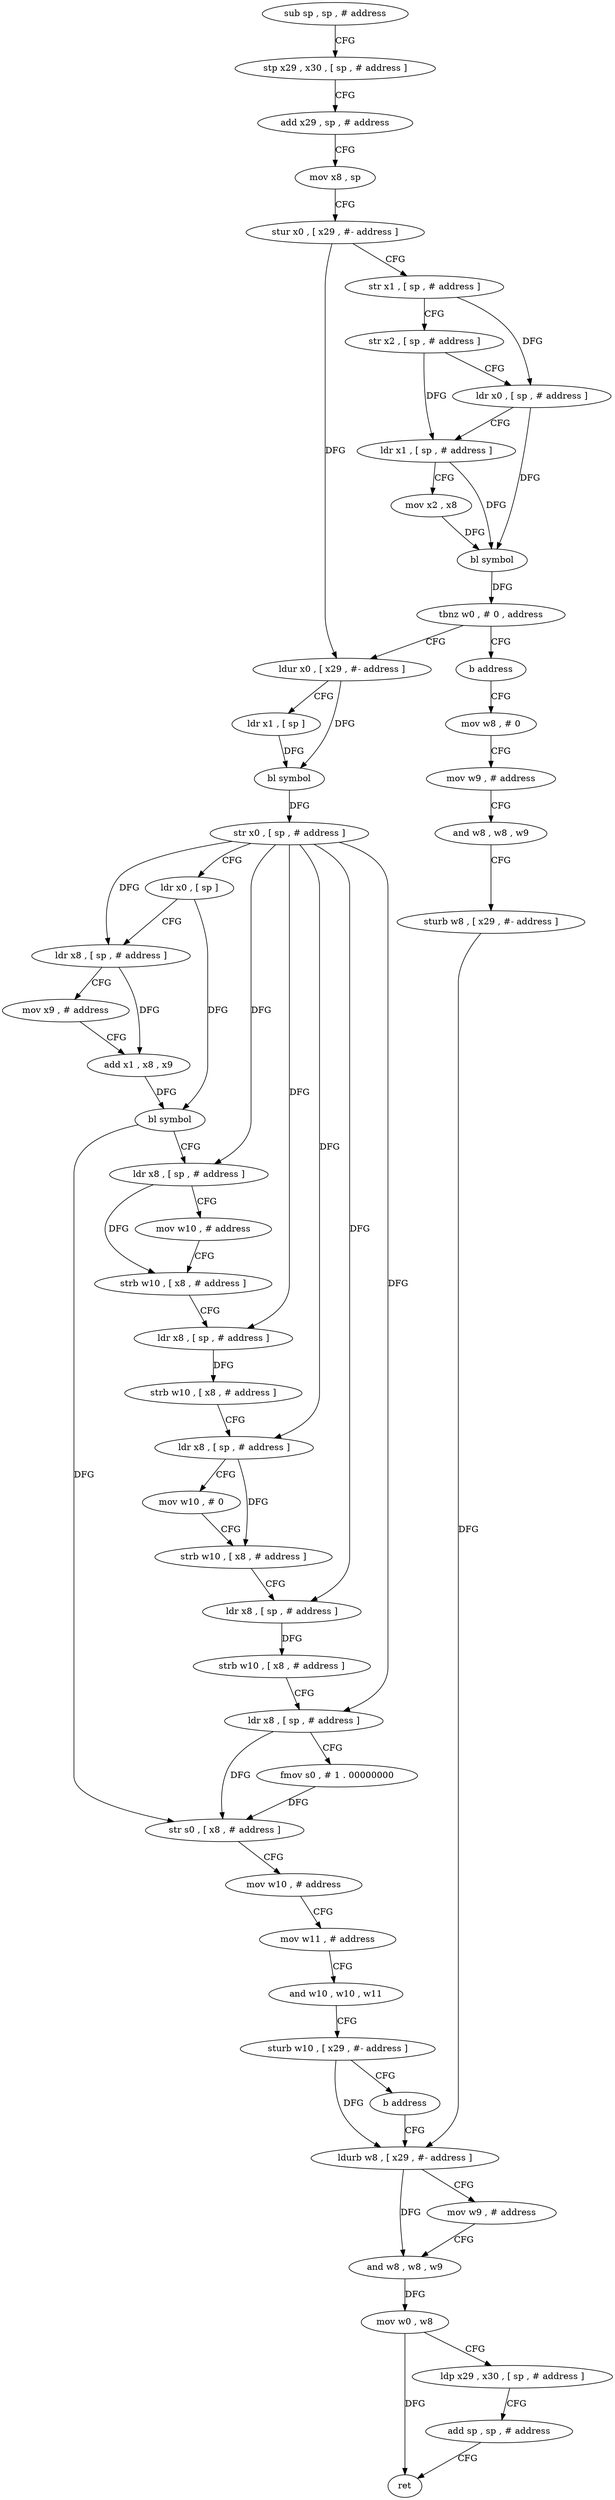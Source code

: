 digraph "func" {
"4274156" [label = "sub sp , sp , # address" ]
"4274160" [label = "stp x29 , x30 , [ sp , # address ]" ]
"4274164" [label = "add x29 , sp , # address" ]
"4274168" [label = "mov x8 , sp" ]
"4274172" [label = "stur x0 , [ x29 , #- address ]" ]
"4274176" [label = "str x1 , [ sp , # address ]" ]
"4274180" [label = "str x2 , [ sp , # address ]" ]
"4274184" [label = "ldr x0 , [ sp , # address ]" ]
"4274188" [label = "ldr x1 , [ sp , # address ]" ]
"4274192" [label = "mov x2 , x8" ]
"4274196" [label = "bl symbol" ]
"4274200" [label = "tbnz w0 , # 0 , address" ]
"4274208" [label = "ldur x0 , [ x29 , #- address ]" ]
"4274204" [label = "b address" ]
"4274212" [label = "ldr x1 , [ sp ]" ]
"4274216" [label = "bl symbol" ]
"4274220" [label = "str x0 , [ sp , # address ]" ]
"4274224" [label = "ldr x0 , [ sp ]" ]
"4274228" [label = "ldr x8 , [ sp , # address ]" ]
"4274232" [label = "mov x9 , # address" ]
"4274236" [label = "add x1 , x8 , x9" ]
"4274240" [label = "bl symbol" ]
"4274244" [label = "ldr x8 , [ sp , # address ]" ]
"4274248" [label = "mov w10 , # address" ]
"4274252" [label = "strb w10 , [ x8 , # address ]" ]
"4274256" [label = "ldr x8 , [ sp , # address ]" ]
"4274260" [label = "strb w10 , [ x8 , # address ]" ]
"4274264" [label = "ldr x8 , [ sp , # address ]" ]
"4274268" [label = "mov w10 , # 0" ]
"4274272" [label = "strb w10 , [ x8 , # address ]" ]
"4274276" [label = "ldr x8 , [ sp , # address ]" ]
"4274280" [label = "strb w10 , [ x8 , # address ]" ]
"4274284" [label = "ldr x8 , [ sp , # address ]" ]
"4274288" [label = "fmov s0 , # 1 . 00000000" ]
"4274292" [label = "str s0 , [ x8 , # address ]" ]
"4274296" [label = "mov w10 , # address" ]
"4274300" [label = "mov w11 , # address" ]
"4274304" [label = "and w10 , w10 , w11" ]
"4274308" [label = "sturb w10 , [ x29 , #- address ]" ]
"4274312" [label = "b address" ]
"4274332" [label = "ldurb w8 , [ x29 , #- address ]" ]
"4274316" [label = "mov w8 , # 0" ]
"4274336" [label = "mov w9 , # address" ]
"4274340" [label = "and w8 , w8 , w9" ]
"4274344" [label = "mov w0 , w8" ]
"4274348" [label = "ldp x29 , x30 , [ sp , # address ]" ]
"4274352" [label = "add sp , sp , # address" ]
"4274356" [label = "ret" ]
"4274320" [label = "mov w9 , # address" ]
"4274324" [label = "and w8 , w8 , w9" ]
"4274328" [label = "sturb w8 , [ x29 , #- address ]" ]
"4274156" -> "4274160" [ label = "CFG" ]
"4274160" -> "4274164" [ label = "CFG" ]
"4274164" -> "4274168" [ label = "CFG" ]
"4274168" -> "4274172" [ label = "CFG" ]
"4274172" -> "4274176" [ label = "CFG" ]
"4274172" -> "4274208" [ label = "DFG" ]
"4274176" -> "4274180" [ label = "CFG" ]
"4274176" -> "4274184" [ label = "DFG" ]
"4274180" -> "4274184" [ label = "CFG" ]
"4274180" -> "4274188" [ label = "DFG" ]
"4274184" -> "4274188" [ label = "CFG" ]
"4274184" -> "4274196" [ label = "DFG" ]
"4274188" -> "4274192" [ label = "CFG" ]
"4274188" -> "4274196" [ label = "DFG" ]
"4274192" -> "4274196" [ label = "DFG" ]
"4274196" -> "4274200" [ label = "DFG" ]
"4274200" -> "4274208" [ label = "CFG" ]
"4274200" -> "4274204" [ label = "CFG" ]
"4274208" -> "4274212" [ label = "CFG" ]
"4274208" -> "4274216" [ label = "DFG" ]
"4274204" -> "4274316" [ label = "CFG" ]
"4274212" -> "4274216" [ label = "DFG" ]
"4274216" -> "4274220" [ label = "DFG" ]
"4274220" -> "4274224" [ label = "CFG" ]
"4274220" -> "4274228" [ label = "DFG" ]
"4274220" -> "4274244" [ label = "DFG" ]
"4274220" -> "4274256" [ label = "DFG" ]
"4274220" -> "4274264" [ label = "DFG" ]
"4274220" -> "4274276" [ label = "DFG" ]
"4274220" -> "4274284" [ label = "DFG" ]
"4274224" -> "4274228" [ label = "CFG" ]
"4274224" -> "4274240" [ label = "DFG" ]
"4274228" -> "4274232" [ label = "CFG" ]
"4274228" -> "4274236" [ label = "DFG" ]
"4274232" -> "4274236" [ label = "CFG" ]
"4274236" -> "4274240" [ label = "DFG" ]
"4274240" -> "4274244" [ label = "CFG" ]
"4274240" -> "4274292" [ label = "DFG" ]
"4274244" -> "4274248" [ label = "CFG" ]
"4274244" -> "4274252" [ label = "DFG" ]
"4274248" -> "4274252" [ label = "CFG" ]
"4274252" -> "4274256" [ label = "CFG" ]
"4274256" -> "4274260" [ label = "DFG" ]
"4274260" -> "4274264" [ label = "CFG" ]
"4274264" -> "4274268" [ label = "CFG" ]
"4274264" -> "4274272" [ label = "DFG" ]
"4274268" -> "4274272" [ label = "CFG" ]
"4274272" -> "4274276" [ label = "CFG" ]
"4274276" -> "4274280" [ label = "DFG" ]
"4274280" -> "4274284" [ label = "CFG" ]
"4274284" -> "4274288" [ label = "CFG" ]
"4274284" -> "4274292" [ label = "DFG" ]
"4274288" -> "4274292" [ label = "DFG" ]
"4274292" -> "4274296" [ label = "CFG" ]
"4274296" -> "4274300" [ label = "CFG" ]
"4274300" -> "4274304" [ label = "CFG" ]
"4274304" -> "4274308" [ label = "CFG" ]
"4274308" -> "4274312" [ label = "CFG" ]
"4274308" -> "4274332" [ label = "DFG" ]
"4274312" -> "4274332" [ label = "CFG" ]
"4274332" -> "4274336" [ label = "CFG" ]
"4274332" -> "4274340" [ label = "DFG" ]
"4274316" -> "4274320" [ label = "CFG" ]
"4274336" -> "4274340" [ label = "CFG" ]
"4274340" -> "4274344" [ label = "DFG" ]
"4274344" -> "4274348" [ label = "CFG" ]
"4274344" -> "4274356" [ label = "DFG" ]
"4274348" -> "4274352" [ label = "CFG" ]
"4274352" -> "4274356" [ label = "CFG" ]
"4274320" -> "4274324" [ label = "CFG" ]
"4274324" -> "4274328" [ label = "CFG" ]
"4274328" -> "4274332" [ label = "DFG" ]
}
